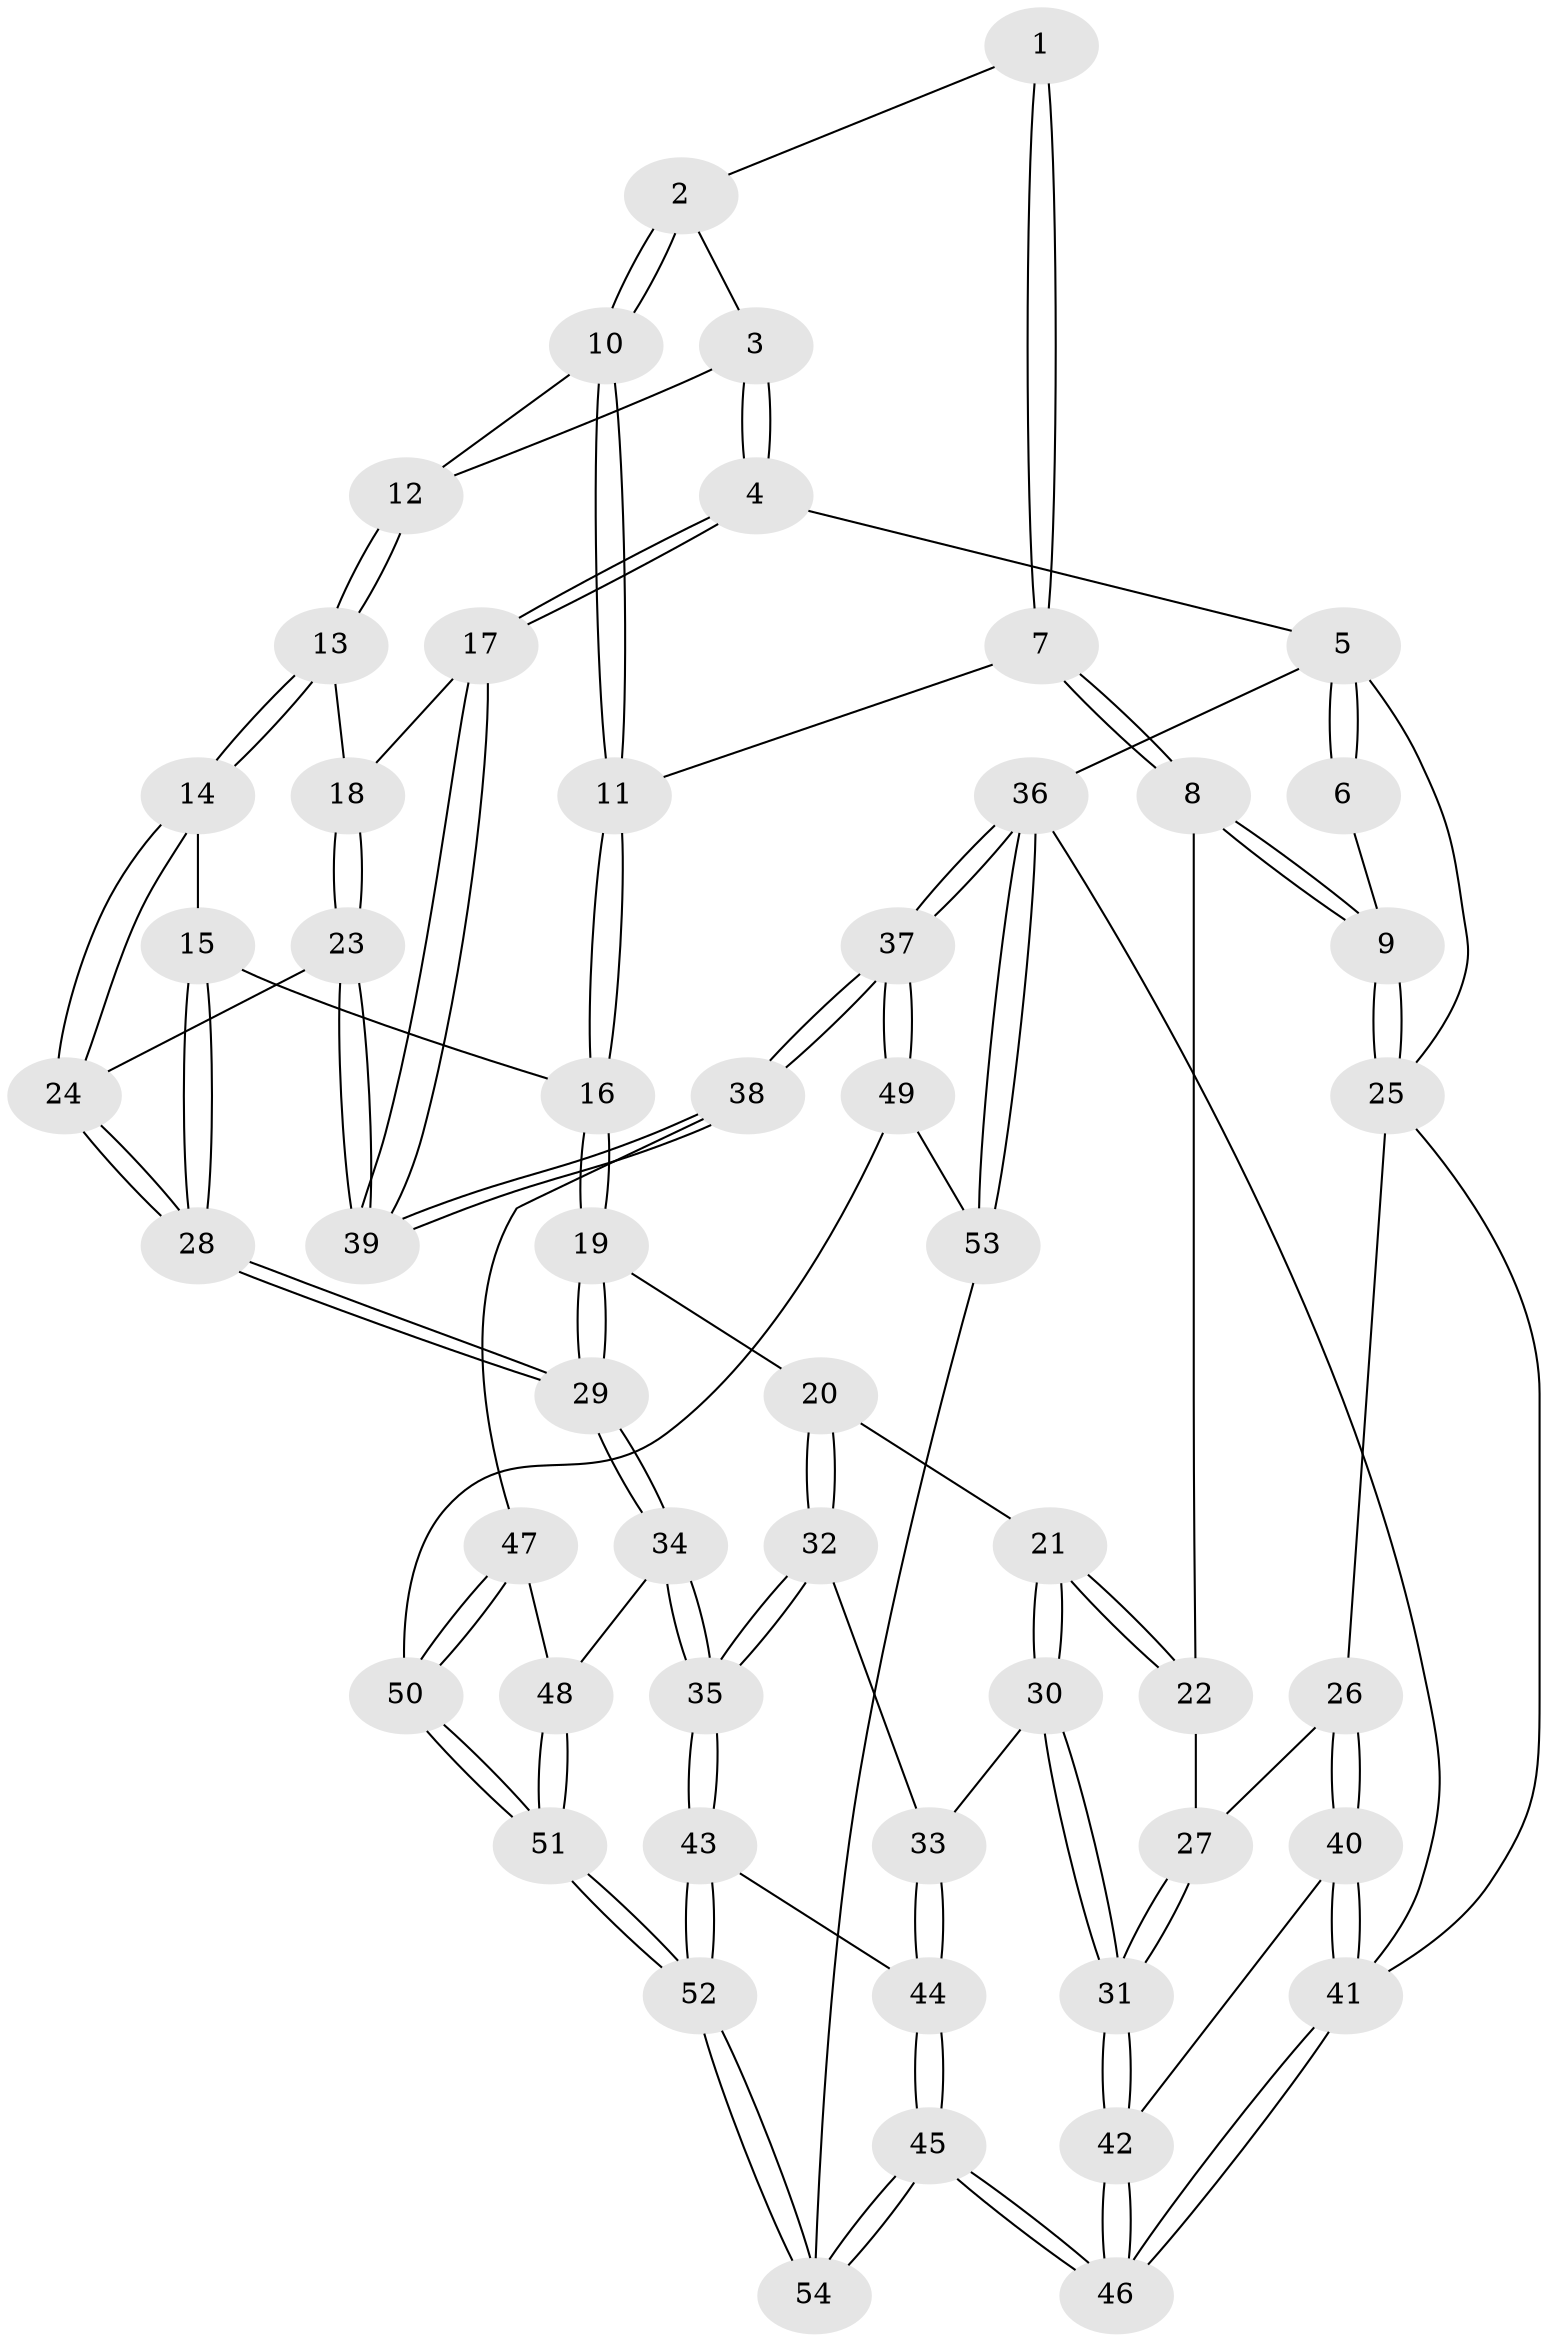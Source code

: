 // Generated by graph-tools (version 1.1) at 2025/38/03/09/25 02:38:20]
// undirected, 54 vertices, 132 edges
graph export_dot {
graph [start="1"]
  node [color=gray90,style=filled];
  1 [pos="+0.664788013806539+0"];
  2 [pos="+0.6928500234981138+0"];
  3 [pos="+0.9506822707828011+0.14243097000829885"];
  4 [pos="+1+0.12773122869489675"];
  5 [pos="+1+0"];
  6 [pos="+0.6642941427644545+0"];
  7 [pos="+0.5070794742548709+0.2153656097632024"];
  8 [pos="+0.31609957407134787+0.22290387220296198"];
  9 [pos="+0+0"];
  10 [pos="+0.7658001849401782+0.16765705974368486"];
  11 [pos="+0.5472118776405591+0.264246061407642"];
  12 [pos="+0.7994868181795478+0.22217499481512787"];
  13 [pos="+0.7948101651199129+0.3253609702632491"];
  14 [pos="+0.7638196839570588+0.3418247880714071"];
  15 [pos="+0.651055034199862+0.3722802068623398"];
  16 [pos="+0.6136134361263816+0.3741789513544446"];
  17 [pos="+1+0.3213206023678129"];
  18 [pos="+0.831980563288832+0.339663059443065"];
  19 [pos="+0.5750223195269288+0.44322155932597646"];
  20 [pos="+0.5398386923282226+0.4764451754084653"];
  21 [pos="+0.3966490345692509+0.4679440664102853"];
  22 [pos="+0.29987930028629217+0.3475618084710577"];
  23 [pos="+0.9065426735262901+0.5734334298595927"];
  24 [pos="+0.8134253340414292+0.6089236821479341"];
  25 [pos="+0+0"];
  26 [pos="+0+0.3894675948537312"];
  27 [pos="+0.19802133085669993+0.4348880433887835"];
  28 [pos="+0.8049978640034732+0.6145373124127527"];
  29 [pos="+0.7708730787732152+0.6508822897907922"];
  30 [pos="+0.3277439130554875+0.6006628326502416"];
  31 [pos="+0.2285183213498045+0.6681160555490817"];
  32 [pos="+0.5364484296618803+0.5888503819780005"];
  33 [pos="+0.45702379470877935+0.6285978095913466"];
  34 [pos="+0.7119821193966219+0.770501899616697"];
  35 [pos="+0.673299160696561+0.7809254302199319"];
  36 [pos="+1+1"];
  37 [pos="+1+1"];
  38 [pos="+1+0.6022212278329537"];
  39 [pos="+1+0.5822810313471674"];
  40 [pos="+0+0.3972896801794702"];
  41 [pos="+0+1"];
  42 [pos="+0.22038757755218322+0.6832513193327103"];
  43 [pos="+0.6215044088003885+0.8262124523084982"];
  44 [pos="+0.4167464950248053+0.977053476690333"];
  45 [pos="+0.22035136865748595+1"];
  46 [pos="+0.11696923077305894+1"];
  47 [pos="+0.9832780954085025+0.753761287523241"];
  48 [pos="+0.75317417342794+0.7958270949613779"];
  49 [pos="+0.9485523023797624+0.9096847047773512"];
  50 [pos="+0.934250948314674+0.9042736046387462"];
  51 [pos="+0.8436163873634918+0.9037125301686594"];
  52 [pos="+0.8291866250700538+1"];
  53 [pos="+0.8770465922500602+1"];
  54 [pos="+0.8335132772728581+1"];
  1 -- 2;
  1 -- 7;
  1 -- 7;
  2 -- 3;
  2 -- 10;
  2 -- 10;
  3 -- 4;
  3 -- 4;
  3 -- 12;
  4 -- 5;
  4 -- 17;
  4 -- 17;
  5 -- 6;
  5 -- 6;
  5 -- 25;
  5 -- 36;
  6 -- 9;
  7 -- 8;
  7 -- 8;
  7 -- 11;
  8 -- 9;
  8 -- 9;
  8 -- 22;
  9 -- 25;
  9 -- 25;
  10 -- 11;
  10 -- 11;
  10 -- 12;
  11 -- 16;
  11 -- 16;
  12 -- 13;
  12 -- 13;
  13 -- 14;
  13 -- 14;
  13 -- 18;
  14 -- 15;
  14 -- 24;
  14 -- 24;
  15 -- 16;
  15 -- 28;
  15 -- 28;
  16 -- 19;
  16 -- 19;
  17 -- 18;
  17 -- 39;
  17 -- 39;
  18 -- 23;
  18 -- 23;
  19 -- 20;
  19 -- 29;
  19 -- 29;
  20 -- 21;
  20 -- 32;
  20 -- 32;
  21 -- 22;
  21 -- 22;
  21 -- 30;
  21 -- 30;
  22 -- 27;
  23 -- 24;
  23 -- 39;
  23 -- 39;
  24 -- 28;
  24 -- 28;
  25 -- 26;
  25 -- 41;
  26 -- 27;
  26 -- 40;
  26 -- 40;
  27 -- 31;
  27 -- 31;
  28 -- 29;
  28 -- 29;
  29 -- 34;
  29 -- 34;
  30 -- 31;
  30 -- 31;
  30 -- 33;
  31 -- 42;
  31 -- 42;
  32 -- 33;
  32 -- 35;
  32 -- 35;
  33 -- 44;
  33 -- 44;
  34 -- 35;
  34 -- 35;
  34 -- 48;
  35 -- 43;
  35 -- 43;
  36 -- 37;
  36 -- 37;
  36 -- 53;
  36 -- 53;
  36 -- 41;
  37 -- 38;
  37 -- 38;
  37 -- 49;
  37 -- 49;
  38 -- 39;
  38 -- 39;
  38 -- 47;
  40 -- 41;
  40 -- 41;
  40 -- 42;
  41 -- 46;
  41 -- 46;
  42 -- 46;
  42 -- 46;
  43 -- 44;
  43 -- 52;
  43 -- 52;
  44 -- 45;
  44 -- 45;
  45 -- 46;
  45 -- 46;
  45 -- 54;
  45 -- 54;
  47 -- 48;
  47 -- 50;
  47 -- 50;
  48 -- 51;
  48 -- 51;
  49 -- 50;
  49 -- 53;
  50 -- 51;
  50 -- 51;
  51 -- 52;
  51 -- 52;
  52 -- 54;
  52 -- 54;
  53 -- 54;
}
